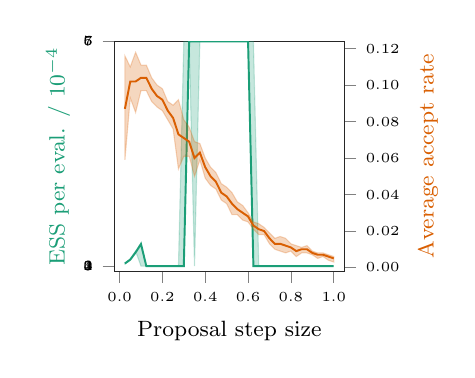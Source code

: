 % This file was created by matplotlib2tikz v0.6.11.
\pgfplotsset{scaled y ticks=false}
\begin{tikzpicture}

\definecolor{color1}{rgb}{0.851,0.373,0.008}
\definecolor{color0}{rgb}{0.106,0.62,0.467}

\begin{axis}[
  xlabel={\footnotesize Proposal step size},
  ylabel={\footnotesize\color{color0} ESS per eval. / $10^{-4}$},
  y label style={at={(axis description cs:-0.15,.5)},rotate=0,anchor=south},
  width=45mm,
  height=45mm,
  xmin=-0.024, xmax=1.049,
  ymin=-2.223e-05, ymax=0.001,
  xtick={-0.2,0,0.2,0.4,0.6,0.8,1,1.2},
  xticklabels={,0.0,0.2,0.4,0.6,0.8,1.0,},
  ytick={-0.0,0,0.0,0.0,0.0,0.0,0.001,0.001,0.001},
  yticklabels={,0,1,2,3,4,5,6,7},
  tick align=outside,
  tick pos=left,
  x grid style={white!80.0!black},
  y grid style={white!80.0!black},
  axis line style={lightgray!20.0!black},
  every tick label/.append style={font=\tiny},
]
\path [draw=color0, fill=color0, opacity=0.25] (axis cs:0.025,1.408e-05)
--(axis cs:0.025,9.6e-06)
--(axis cs:0.05,2.594e-05)
--(axis cs:0.075,5.659e-05)
--(axis cs:0.1,9.242e-05)
--(axis cs:0.125,0.0)
--(axis cs:0.15,0.0)
--(axis cs:0.175,0.0)
--(axis cs:0.2,0.0)
--(axis cs:0.225,0.0)
--(axis cs:0.25,0.0)
--(axis cs:0.275,0.0)
--(axis cs:0.3,0.0)
--(axis cs:0.325,0.001)
--(axis cs:0.35,0.0)
--(axis cs:0.375,0.001)
--(axis cs:0.4,0.001)
--(axis cs:0.425,0.001)
--(axis cs:0.45,0.001)
--(axis cs:0.475,0.001)
--(axis cs:0.5,0.001)
--(axis cs:0.525,0.001)
--(axis cs:0.55,0.001)
--(axis cs:0.575,0.001)
--(axis cs:0.6,0.001)
--(axis cs:0.625,0.0)
--(axis cs:0.65,0.0)
--(axis cs:0.675,0.0)
--(axis cs:0.7,0.0)
--(axis cs:0.725,0.0)
--(axis cs:0.75,0.0)
--(axis cs:0.775,0.0)
--(axis cs:0.8,0.0)
--(axis cs:0.825,0.0)
--(axis cs:0.85,0.0)
--(axis cs:0.875,0.0)
--(axis cs:0.9,0.0)
--(axis cs:0.925,0.0)
--(axis cs:0.95,0.0)
--(axis cs:0.975,0.0)
--(axis cs:1,0.0)
--(axis cs:1,0.0)
--(axis cs:1,0.0)
--(axis cs:0.975,0.0)
--(axis cs:0.95,0.0)
--(axis cs:0.925,0.0)
--(axis cs:0.9,0.0)
--(axis cs:0.875,0.0)
--(axis cs:0.85,0.0)
--(axis cs:0.825,0.0)
--(axis cs:0.8,0.0)
--(axis cs:0.775,0.0)
--(axis cs:0.75,0.0)
--(axis cs:0.725,0.0)
--(axis cs:0.7,0.0)
--(axis cs:0.675,0.0)
--(axis cs:0.65,0.0)
--(axis cs:0.625,0.001)
--(axis cs:0.6,0.001)
--(axis cs:0.575,0.001)
--(axis cs:0.55,0.001)
--(axis cs:0.525,0.001)
--(axis cs:0.5,0.001)
--(axis cs:0.475,0.001)
--(axis cs:0.45,0.001)
--(axis cs:0.425,0.001)
--(axis cs:0.4,0.001)
--(axis cs:0.375,0.001)
--(axis cs:0.35,0.001)
--(axis cs:0.325,0.001)
--(axis cs:0.3,0.001)
--(axis cs:0.275,0.0)
--(axis cs:0.25,0.0)
--(axis cs:0.225,0.0)
--(axis cs:0.2,0.0)
--(axis cs:0.175,0.0)
--(axis cs:0.15,0.0)
--(axis cs:0.125,0.0)
--(axis cs:0.1,0.0)
--(axis cs:0.075,6.663e-05)
--(axis cs:0.05,3.237e-05)
--(axis cs:0.025,1.408e-05)
--cycle;

\addplot [line width=0.7pt, color0, forget plot]
table {%
0.025 1.184e-05
0.05 2.915e-05
0.075 6.161e-05
0.1 9.888e-05
0.125 0.0
0.15 0.0
0.175 0.0
0.2 0.0
0.225 0.0
0.25 0.0
0.275 0.0
0.3 0.0
0.325 0.001
0.35 0.001
0.375 0.001
0.4 0.001
0.425 0.001
0.45 0.001
0.475 0.001
0.5 0.001
0.525 0.001
0.55 0.001
0.575 0.001
0.6 0.001
0.625 0.0
0.65 0.0
0.675 0.0
0.7 0.0
0.725 0.0
0.75 0.0
0.775 0.0
0.8 0.0
0.825 0.0
0.85 0.0
0.875 0.0
0.9 0.0
0.925 0.0
0.95 0.0
0.975 0.0
1 0.0
};
\end{axis}

\begin{axis}[
  ylabel={\footnotesize\color{color1} Average accept rate},
  axis y line*=right,
  axis x line=none,
  y label style={at={(axis description cs:1.45,.5)},rotate=0,anchor=south},
  width=45mm,
  height=45mm,
  xmin=-0.024, xmax=1.049,
  ymin=-0.002, ymax=0.124,
  ytick={-0.02,0,0.02,0.04,0.06,0.08,0.1,0.12,0.14},
  yticklabels={,0.00,0.02,0.04,0.06,0.08,0.10,0.12,},
  tick align=outside,
  tick pos=right,
  x grid style={white!80.0!black},
  y grid style={white!80.0!black},
  axis line style={lightgray!20.0!black},
  every tick label/.append style={font=\tiny},
]
\path [draw=color1, fill=color1, opacity=0.25] (axis cs:0.025,0.116)
--(axis cs:0.025,0.059)
--(axis cs:0.05,0.093)
--(axis cs:0.075,0.085)
--(axis cs:0.1,0.097)
--(axis cs:0.125,0.097)
--(axis cs:0.15,0.091)
--(axis cs:0.175,0.088)
--(axis cs:0.2,0.086)
--(axis cs:0.225,0.081)
--(axis cs:0.25,0.076)
--(axis cs:0.275,0.054)
--(axis cs:0.3,0.061)
--(axis cs:0.325,0.061)
--(axis cs:0.35,0.05)
--(axis cs:0.375,0.059)
--(axis cs:0.4,0.049)
--(axis cs:0.425,0.045)
--(axis cs:0.45,0.043)
--(axis cs:0.475,0.037)
--(axis cs:0.5,0.035)
--(axis cs:0.525,0.029)
--(axis cs:0.55,0.029)
--(axis cs:0.575,0.026)
--(axis cs:0.6,0.025)
--(axis cs:0.625,0.021)
--(axis cs:0.65,0.018)
--(axis cs:0.675,0.018)
--(axis cs:0.7,0.013)
--(axis cs:0.725,0.01)
--(axis cs:0.75,0.009)
--(axis cs:0.775,0.008)
--(axis cs:0.8,0.009)
--(axis cs:0.825,0.006)
--(axis cs:0.85,0.008)
--(axis cs:0.875,0.008)
--(axis cs:0.9,0.007)
--(axis cs:0.925,0.005)
--(axis cs:0.95,0.006)
--(axis cs:0.975,0.004)
--(axis cs:1,0.003)
--(axis cs:1,0.006)
--(axis cs:1,0.006)
--(axis cs:0.975,0.007)
--(axis cs:0.95,0.008)
--(axis cs:0.925,0.008)
--(axis cs:0.9,0.009)
--(axis cs:0.875,0.012)
--(axis cs:0.85,0.011)
--(axis cs:0.825,0.012)
--(axis cs:0.8,0.013)
--(axis cs:0.775,0.016)
--(axis cs:0.75,0.017)
--(axis cs:0.725,0.016)
--(axis cs:0.7,0.019)
--(axis cs:0.675,0.022)
--(axis cs:0.65,0.024)
--(axis cs:0.625,0.025)
--(axis cs:0.6,0.03)
--(axis cs:0.575,0.034)
--(axis cs:0.55,0.036)
--(axis cs:0.525,0.041)
--(axis cs:0.5,0.044)
--(axis cs:0.475,0.046)
--(axis cs:0.45,0.052)
--(axis cs:0.425,0.055)
--(axis cs:0.4,0.06)
--(axis cs:0.375,0.068)
--(axis cs:0.35,0.069)
--(axis cs:0.325,0.077)
--(axis cs:0.3,0.081)
--(axis cs:0.275,0.092)
--(axis cs:0.25,0.089)
--(axis cs:0.225,0.091)
--(axis cs:0.2,0.098)
--(axis cs:0.175,0.1)
--(axis cs:0.15,0.104)
--(axis cs:0.125,0.111)
--(axis cs:0.1,0.111)
--(axis cs:0.075,0.118)
--(axis cs:0.05,0.11)
--(axis cs:0.025,0.116)
--cycle;

\addplot [line width=0.7pt, color1, forget plot]
table {%
0.025 0.087
0.05 0.102
0.075 0.102
0.1 0.104
0.125 0.104
0.15 0.098
0.175 0.094
0.2 0.092
0.225 0.086
0.25 0.082
0.275 0.073
0.3 0.071
0.325 0.069
0.35 0.06
0.375 0.063
0.4 0.055
0.425 0.05
0.45 0.047
0.475 0.041
0.5 0.039
0.525 0.035
0.55 0.032
0.575 0.03
0.6 0.028
0.625 0.023
0.65 0.021
0.675 0.02
0.7 0.016
0.725 0.013
0.75 0.013
0.775 0.012
0.8 0.011
0.825 0.009
0.85 0.01
0.875 0.01
0.9 0.008
0.925 0.007
0.95 0.007
0.975 0.006
1 0.005
};

\end{axis}

\end{tikzpicture}

